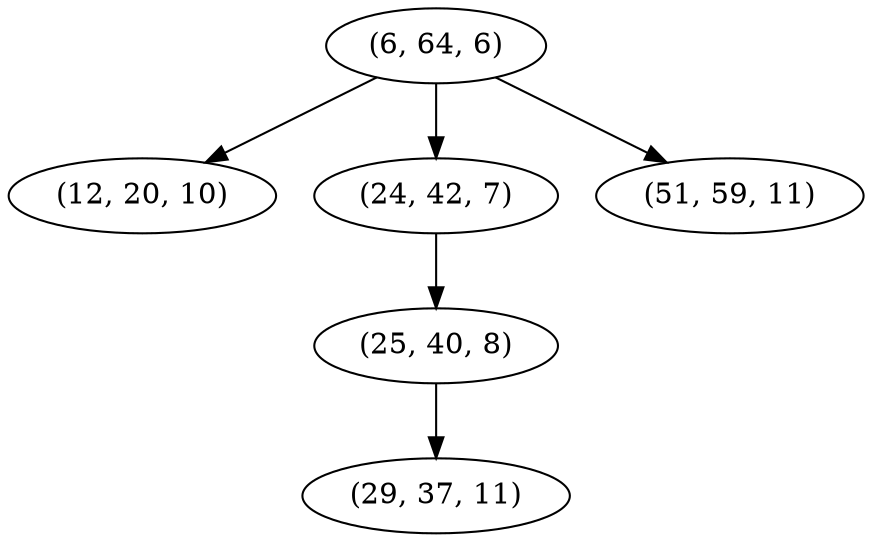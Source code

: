 digraph tree {
    "(6, 64, 6)";
    "(12, 20, 10)";
    "(24, 42, 7)";
    "(25, 40, 8)";
    "(29, 37, 11)";
    "(51, 59, 11)";
    "(6, 64, 6)" -> "(12, 20, 10)";
    "(6, 64, 6)" -> "(24, 42, 7)";
    "(6, 64, 6)" -> "(51, 59, 11)";
    "(24, 42, 7)" -> "(25, 40, 8)";
    "(25, 40, 8)" -> "(29, 37, 11)";
}
